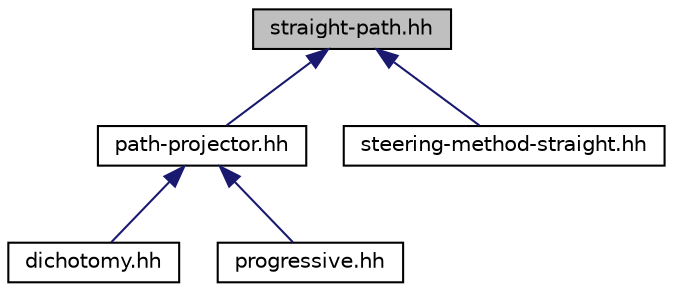 digraph "straight-path.hh"
{
  edge [fontname="Helvetica",fontsize="10",labelfontname="Helvetica",labelfontsize="10"];
  node [fontname="Helvetica",fontsize="10",shape=record];
  Node1 [label="straight-path.hh",height=0.2,width=0.4,color="black", fillcolor="grey75", style="filled" fontcolor="black"];
  Node1 -> Node2 [dir="back",color="midnightblue",fontsize="10",style="solid",fontname="Helvetica"];
  Node2 [label="path-projector.hh",height=0.2,width=0.4,color="black", fillcolor="white", style="filled",URL="$a00087.html"];
  Node2 -> Node3 [dir="back",color="midnightblue",fontsize="10",style="solid",fontname="Helvetica"];
  Node3 [label="dichotomy.hh",height=0.2,width=0.4,color="black", fillcolor="white", style="filled",URL="$a00070.html"];
  Node2 -> Node4 [dir="back",color="midnightblue",fontsize="10",style="solid",fontname="Helvetica"];
  Node4 [label="progressive.hh",height=0.2,width=0.4,color="black", fillcolor="white", style="filled",URL="$a00096.html"];
  Node1 -> Node5 [dir="back",color="midnightblue",fontsize="10",style="solid",fontname="Helvetica"];
  Node5 [label="steering-method-straight.hh",height=0.2,width=0.4,color="black", fillcolor="white", style="filled",URL="$a00099.html"];
}
